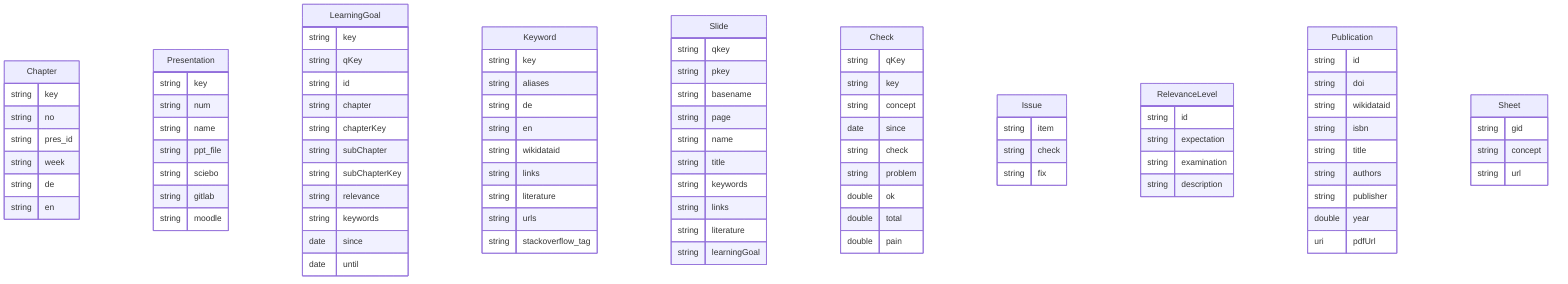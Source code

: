 erDiagram
Chapter {
    string key  
    string no  
    string pres_id  
    string week  
    string de  
    string en  
}
Presentation {
    string key  
    string num  
    string name  
    string ppt_file  
    string sciebo  
    string gitlab  
    string moodle  
}
LearningGoal {
    string key  
    string qKey  
    string id  
    string chapter  
    string chapterKey  
    string subChapter  
    string subChapterKey  
    string relevance  
    string keywords  
    date since  
    date until  
}
Keyword {
    string key  
    string aliases  
    string de  
    string en  
    string wikidataid  
    string links  
    string literature  
    string urls  
    string stackoverflow_tag  
}
Slide {
    string qkey  
    string pkey  
    string basename  
    string page  
    string name  
    string title  
    string keywords  
    string links  
    string literature  
    string learningGoal  
}
Check {
    string qKey  
    string key  
    string concept  
    date since  
    string check  
    string problem  
    double ok  
    double total  
    double pain  
}
Issue {
    string item  
    string check  
    string fix  
}
RelevanceLevel {
    string id  
    string expectation  
    string examination  
    string description  
}
Publication {
    string id  
    string doi  
    string wikidataid  
    string isbn  
    string title  
    string authors  
    string publisher  
    double year  
    uri pdfUrl  
}
Sheet {
    string gid  
    string concept  
    string url  
}
